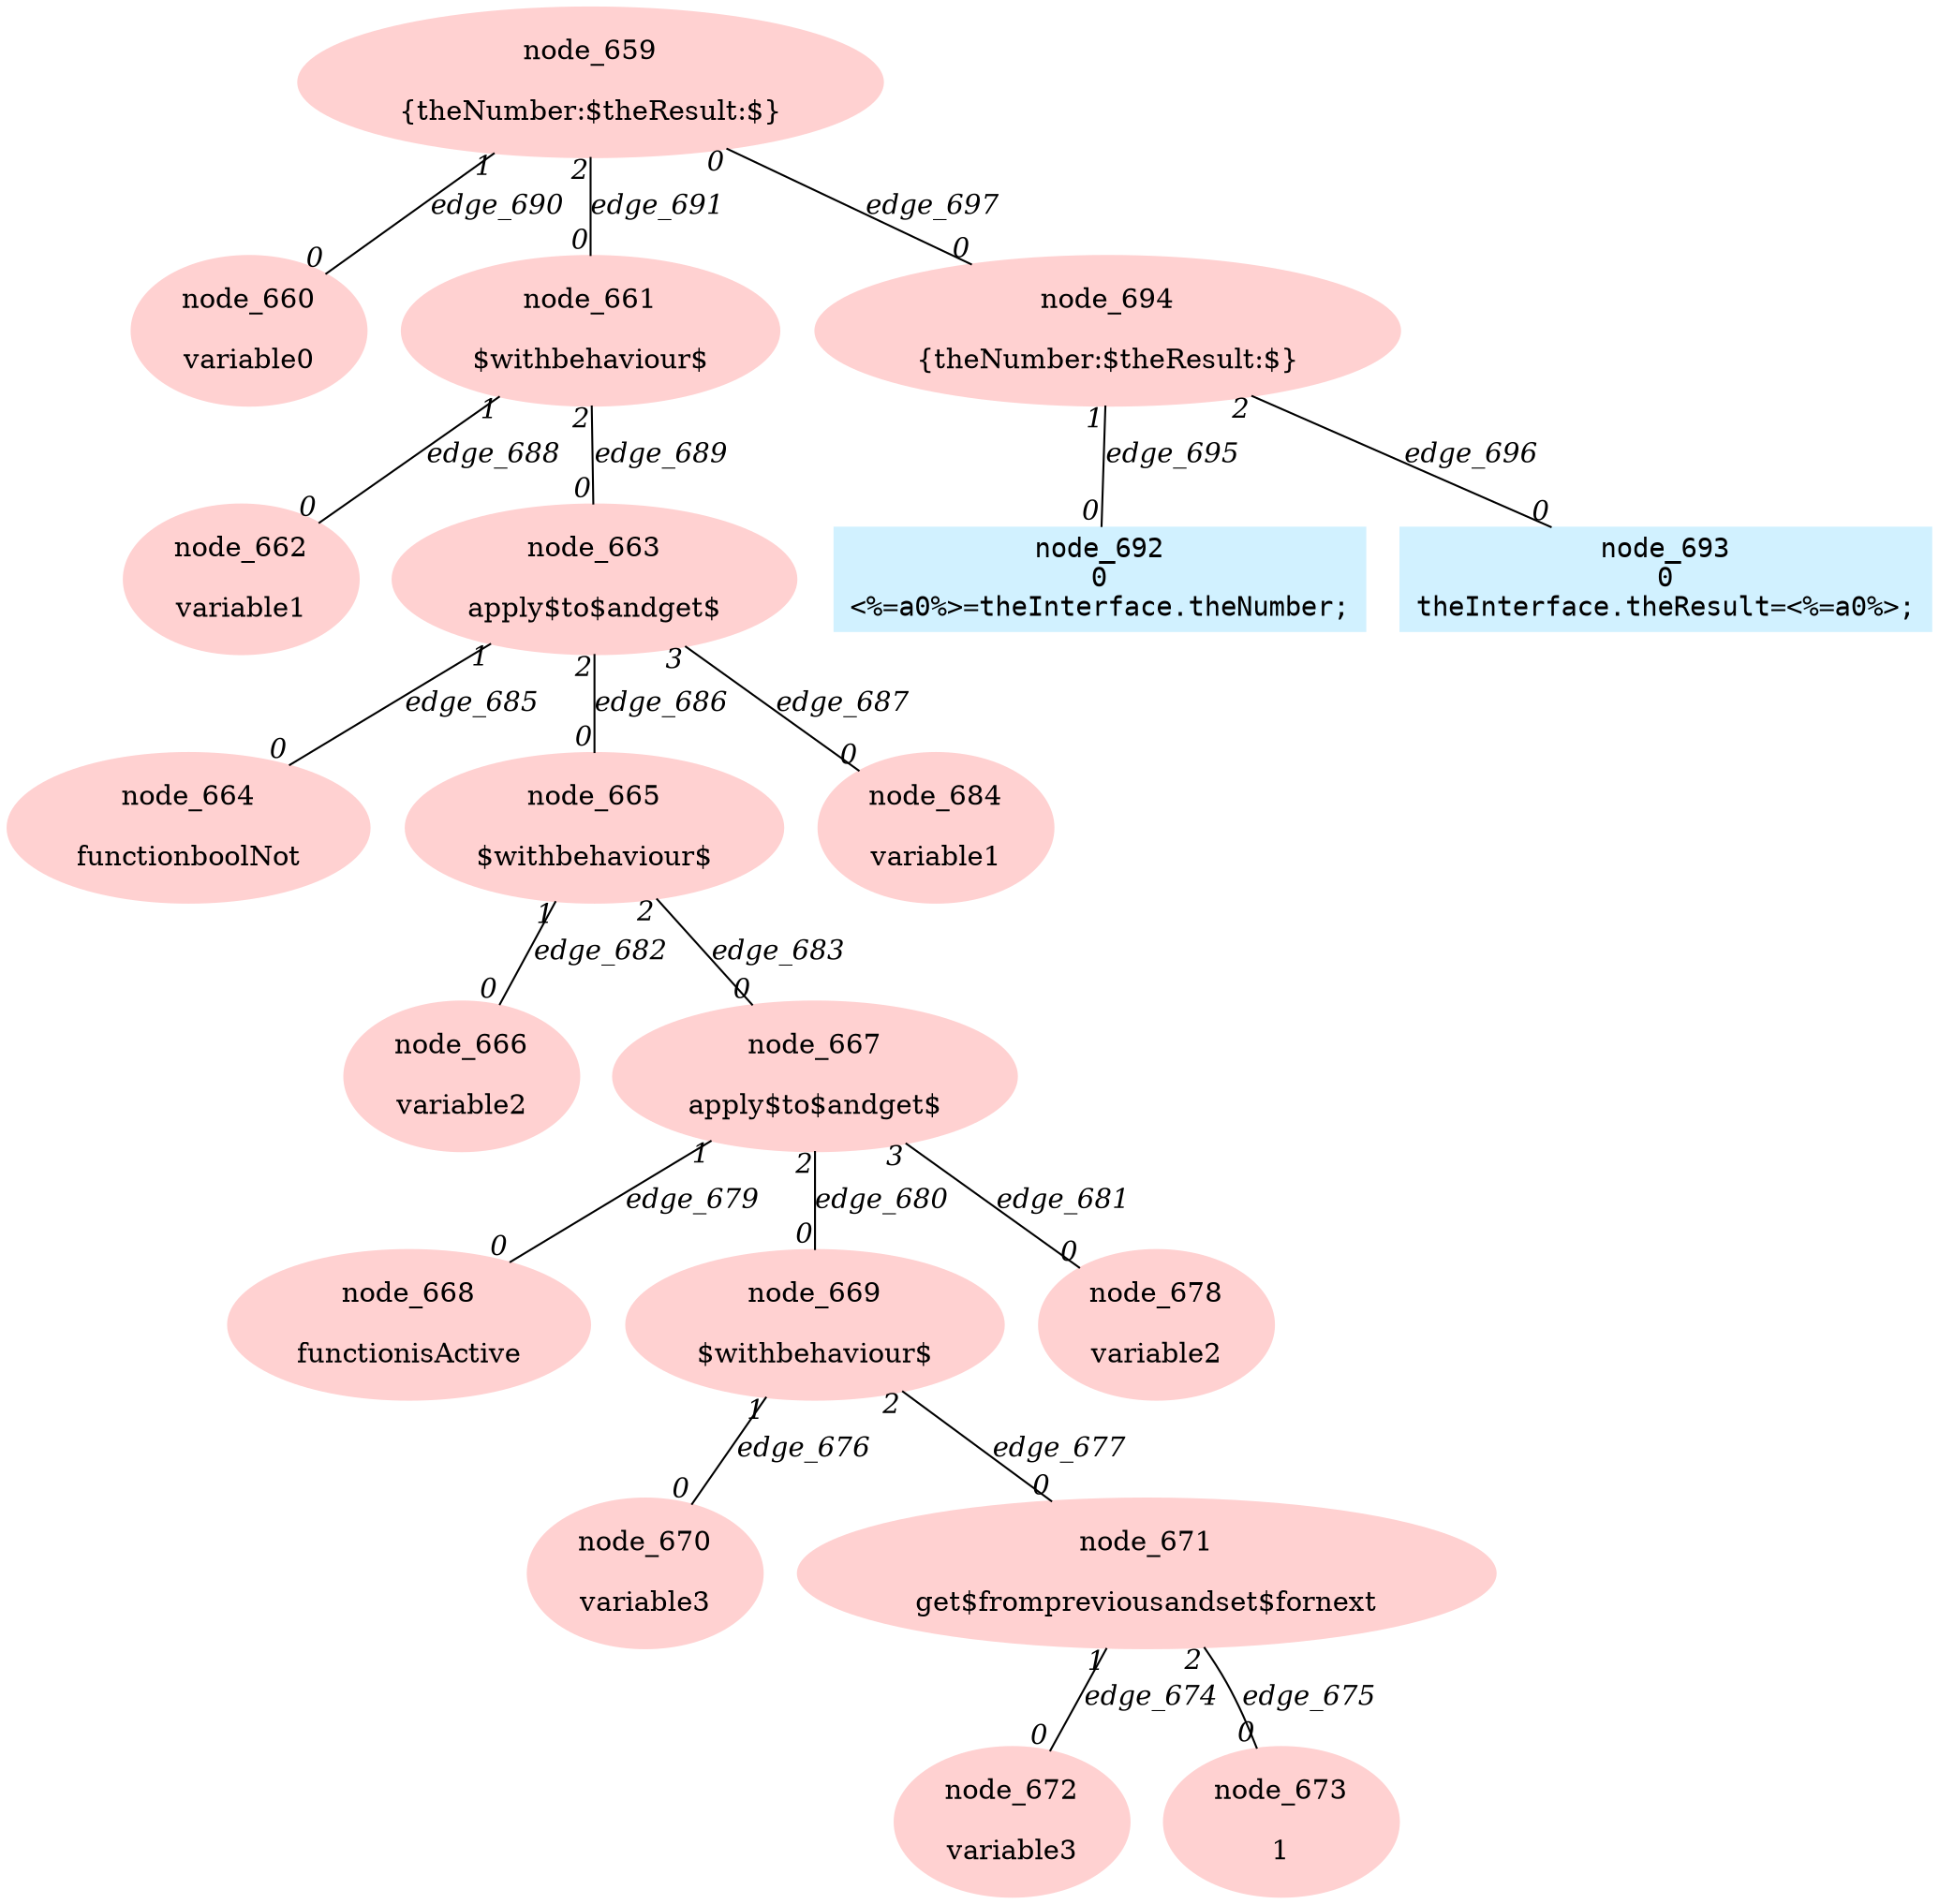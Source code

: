 digraph g{node_659 [shape=ellipse, style=filled, color="#ffd1d1", label="node_659

{theNumber:$theResult:$}" ]
node_660 [shape=ellipse, style=filled, color="#ffd1d1", label="node_660

variable0" ]
node_661 [shape=ellipse, style=filled, color="#ffd1d1", label="node_661

$withbehaviour$" ]
node_662 [shape=ellipse, style=filled, color="#ffd1d1", label="node_662

variable1" ]
node_663 [shape=ellipse, style=filled, color="#ffd1d1", label="node_663

apply$to$andget$" ]
node_664 [shape=ellipse, style=filled, color="#ffd1d1", label="node_664

functionboolNot" ]
node_665 [shape=ellipse, style=filled, color="#ffd1d1", label="node_665

$withbehaviour$" ]
node_666 [shape=ellipse, style=filled, color="#ffd1d1", label="node_666

variable2" ]
node_667 [shape=ellipse, style=filled, color="#ffd1d1", label="node_667

apply$to$andget$" ]
node_668 [shape=ellipse, style=filled, color="#ffd1d1", label="node_668

functionisActive" ]
node_669 [shape=ellipse, style=filled, color="#ffd1d1", label="node_669

$withbehaviour$" ]
node_670 [shape=ellipse, style=filled, color="#ffd1d1", label="node_670

variable3" ]
node_671 [shape=ellipse, style=filled, color="#ffd1d1", label="node_671

get$frompreviousandset$fornext" ]
node_672 [shape=ellipse, style=filled, color="#ffd1d1", label="node_672

variable3" ]
node_673 [shape=ellipse, style=filled, color="#ffd1d1", label="node_673

1" ]
node_678 [shape=ellipse, style=filled, color="#ffd1d1", label="node_678

variable2" ]
node_684 [shape=ellipse, style=filled, color="#ffd1d1", label="node_684

variable1" ]
node_694 [shape=ellipse, style=filled, color="#ffd1d1", label="node_694

{theNumber:$theResult:$}" ]
node_692 [shape=box, style=filled, color="#d1f1ff", fontname="Courier", label="node_692
0
<%=a0%>=theInterface.theNumber;
" ]
node_693 [shape=box, style=filled, color="#d1f1ff", fontname="Courier", label="node_693
0
theInterface.theResult=<%=a0%>;
" ]
node_671 -> node_672 [dir=none, arrowHead=none, fontname="Times-Italic", label="edge_674",  headlabel="0", taillabel="1" ]
node_671 -> node_673 [dir=none, arrowHead=none, fontname="Times-Italic", label="edge_675",  headlabel="0", taillabel="2" ]
node_669 -> node_670 [dir=none, arrowHead=none, fontname="Times-Italic", label="edge_676",  headlabel="0", taillabel="1" ]
node_669 -> node_671 [dir=none, arrowHead=none, fontname="Times-Italic", label="edge_677",  headlabel="0", taillabel="2" ]
node_667 -> node_668 [dir=none, arrowHead=none, fontname="Times-Italic", label="edge_679",  headlabel="0", taillabel="1" ]
node_667 -> node_669 [dir=none, arrowHead=none, fontname="Times-Italic", label="edge_680",  headlabel="0", taillabel="2" ]
node_667 -> node_678 [dir=none, arrowHead=none, fontname="Times-Italic", label="edge_681",  headlabel="0", taillabel="3" ]
node_665 -> node_666 [dir=none, arrowHead=none, fontname="Times-Italic", label="edge_682",  headlabel="0", taillabel="1" ]
node_665 -> node_667 [dir=none, arrowHead=none, fontname="Times-Italic", label="edge_683",  headlabel="0", taillabel="2" ]
node_663 -> node_664 [dir=none, arrowHead=none, fontname="Times-Italic", label="edge_685",  headlabel="0", taillabel="1" ]
node_663 -> node_665 [dir=none, arrowHead=none, fontname="Times-Italic", label="edge_686",  headlabel="0", taillabel="2" ]
node_663 -> node_684 [dir=none, arrowHead=none, fontname="Times-Italic", label="edge_687",  headlabel="0", taillabel="3" ]
node_661 -> node_662 [dir=none, arrowHead=none, fontname="Times-Italic", label="edge_688",  headlabel="0", taillabel="1" ]
node_661 -> node_663 [dir=none, arrowHead=none, fontname="Times-Italic", label="edge_689",  headlabel="0", taillabel="2" ]
node_659 -> node_660 [dir=none, arrowHead=none, fontname="Times-Italic", label="edge_690",  headlabel="0", taillabel="1" ]
node_659 -> node_661 [dir=none, arrowHead=none, fontname="Times-Italic", label="edge_691",  headlabel="0", taillabel="2" ]
node_694 -> node_692 [dir=none, arrowHead=none, fontname="Times-Italic", label="edge_695",  headlabel="0", taillabel="1" ]
node_694 -> node_693 [dir=none, arrowHead=none, fontname="Times-Italic", label="edge_696",  headlabel="0", taillabel="2" ]
node_659 -> node_694 [dir=none, arrowHead=none, fontname="Times-Italic", label="edge_697",  headlabel="0", taillabel="0" ]
}